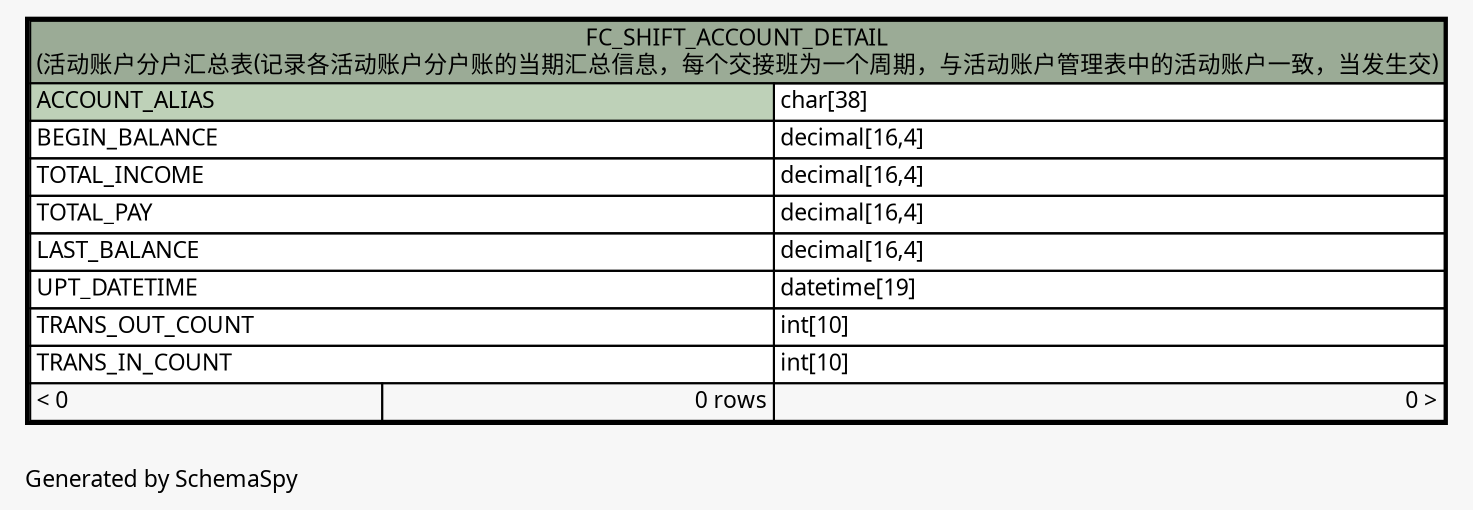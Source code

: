 // dot 2.26.0 on Linux 2.6.32-504.3.3.el6.x86_64
// SchemaSpy rev Unknown
digraph "oneDegreeRelationshipsDiagram" {
  graph [
    rankdir="RL"
    bgcolor="#f7f7f7"
    label="\nGenerated by SchemaSpy"
    labeljust="l"
    nodesep="0.18"
    ranksep="0.46"
    fontname="Microsoft YaHei"
    fontsize="11"
  ];
  node [
    fontname="Microsoft YaHei"
    fontsize="11"
    shape="plaintext"
  ];
  edge [
    arrowsize="0.8"
  ];
  "FC_SHIFT_ACCOUNT_DETAIL" [
    label=<
    <TABLE BORDER="2" CELLBORDER="1" CELLSPACING="0" BGCOLOR="#ffffff">
      <TR><TD COLSPAN="3" BGCOLOR="#9bab96" ALIGN="CENTER">FC_SHIFT_ACCOUNT_DETAIL<br/>(活动账户分户汇总表(记录各活动账户分户账的当期汇总信息，每个交接班为一个周期，与活动账户管理表中的活动账户一致，当发生交)</TD></TR>
      <TR><TD PORT="ACCOUNT_ALIAS" COLSPAN="2" BGCOLOR="#bed1b8" ALIGN="LEFT">ACCOUNT_ALIAS</TD><TD PORT="ACCOUNT_ALIAS.type" ALIGN="LEFT">char[38]</TD></TR>
      <TR><TD PORT="BEGIN_BALANCE" COLSPAN="2" ALIGN="LEFT">BEGIN_BALANCE</TD><TD PORT="BEGIN_BALANCE.type" ALIGN="LEFT">decimal[16,4]</TD></TR>
      <TR><TD PORT="TOTAL_INCOME" COLSPAN="2" ALIGN="LEFT">TOTAL_INCOME</TD><TD PORT="TOTAL_INCOME.type" ALIGN="LEFT">decimal[16,4]</TD></TR>
      <TR><TD PORT="TOTAL_PAY" COLSPAN="2" ALIGN="LEFT">TOTAL_PAY</TD><TD PORT="TOTAL_PAY.type" ALIGN="LEFT">decimal[16,4]</TD></TR>
      <TR><TD PORT="LAST_BALANCE" COLSPAN="2" ALIGN="LEFT">LAST_BALANCE</TD><TD PORT="LAST_BALANCE.type" ALIGN="LEFT">decimal[16,4]</TD></TR>
      <TR><TD PORT="UPT_DATETIME" COLSPAN="2" ALIGN="LEFT">UPT_DATETIME</TD><TD PORT="UPT_DATETIME.type" ALIGN="LEFT">datetime[19]</TD></TR>
      <TR><TD PORT="TRANS_OUT_COUNT" COLSPAN="2" ALIGN="LEFT">TRANS_OUT_COUNT</TD><TD PORT="TRANS_OUT_COUNT.type" ALIGN="LEFT">int[10]</TD></TR>
      <TR><TD PORT="TRANS_IN_COUNT" COLSPAN="2" ALIGN="LEFT">TRANS_IN_COUNT</TD><TD PORT="TRANS_IN_COUNT.type" ALIGN="LEFT">int[10]</TD></TR>
      <TR><TD ALIGN="LEFT" BGCOLOR="#f7f7f7">&lt; 0</TD><TD ALIGN="RIGHT" BGCOLOR="#f7f7f7">0 rows</TD><TD ALIGN="RIGHT" BGCOLOR="#f7f7f7">0 &gt;</TD></TR>
    </TABLE>>
    URL="FC_SHIFT_ACCOUNT_DETAIL.html"
    tooltip="FC_SHIFT_ACCOUNT_DETAIL"
  ];
}
